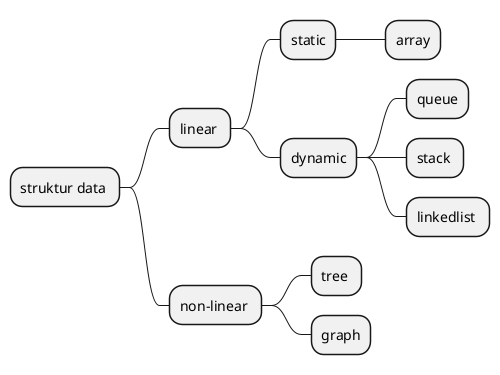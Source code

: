 @startmindmap (struktur data)
* struktur data 
** linear 
*** static
**** array
*** dynamic
**** queue
**** stack 
**** linkedlist 
** non-linear 
*** tree 
*** graph
@endmindmap